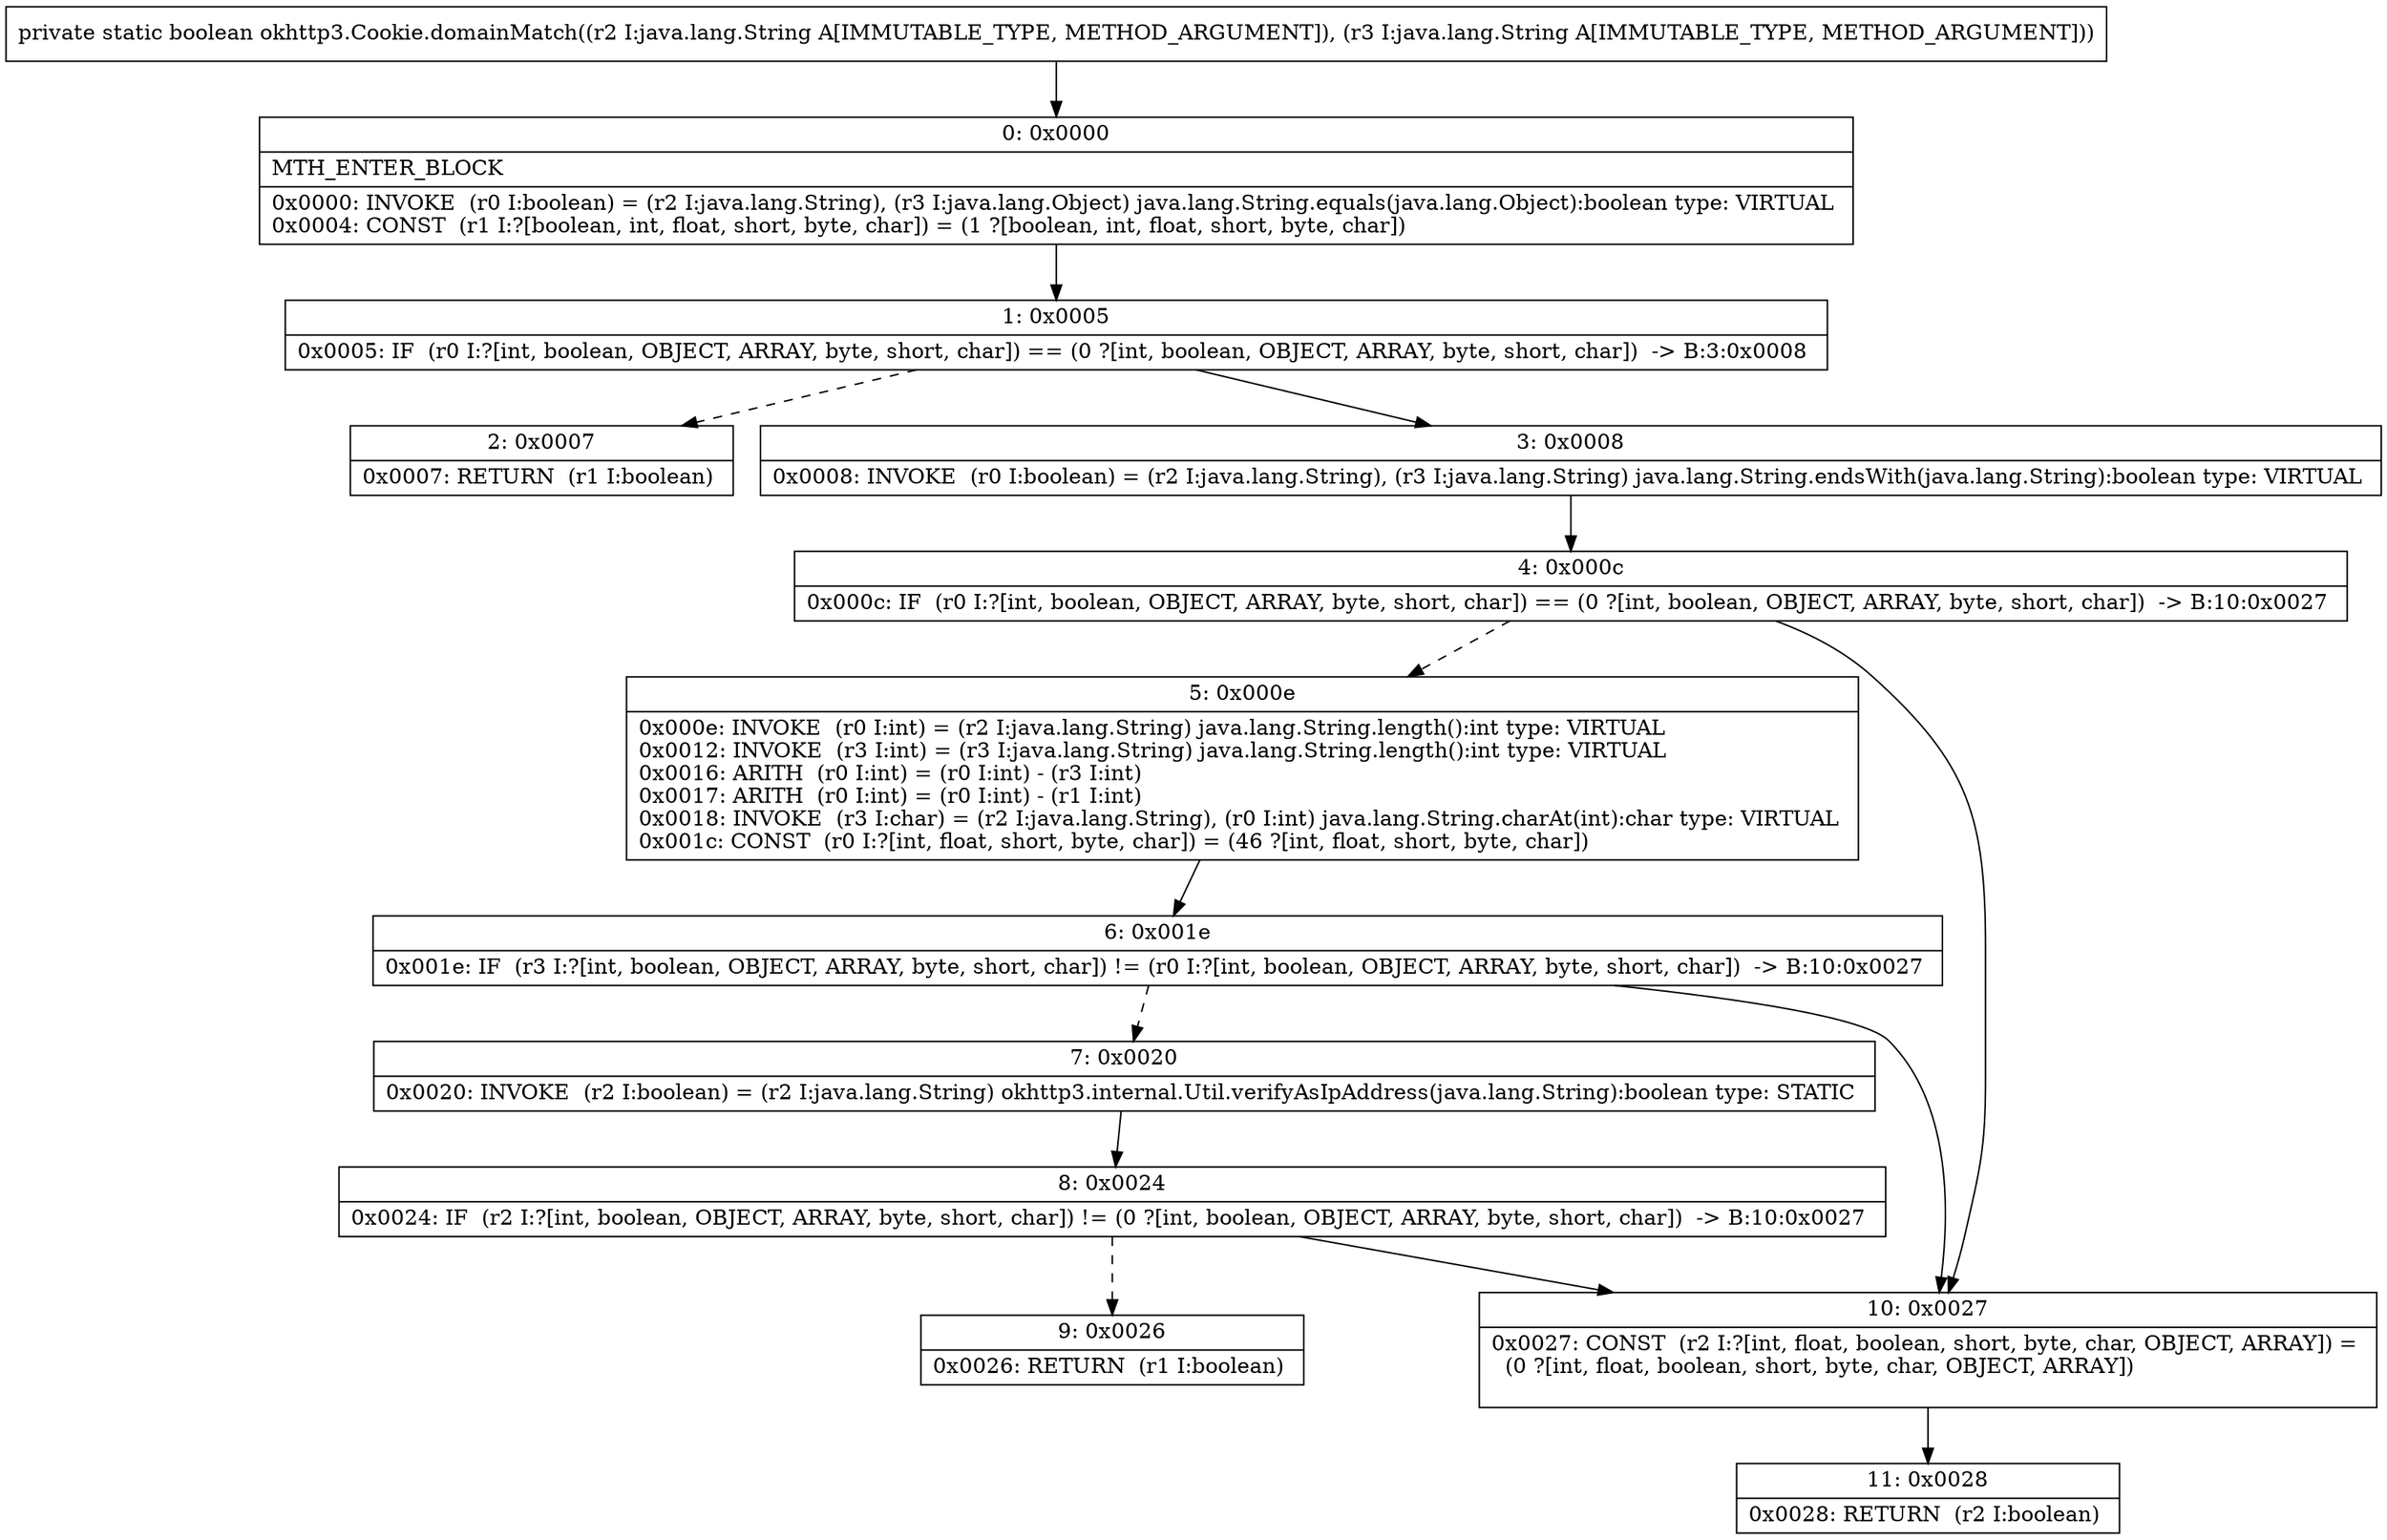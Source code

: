 digraph "CFG forokhttp3.Cookie.domainMatch(Ljava\/lang\/String;Ljava\/lang\/String;)Z" {
Node_0 [shape=record,label="{0\:\ 0x0000|MTH_ENTER_BLOCK\l|0x0000: INVOKE  (r0 I:boolean) = (r2 I:java.lang.String), (r3 I:java.lang.Object) java.lang.String.equals(java.lang.Object):boolean type: VIRTUAL \l0x0004: CONST  (r1 I:?[boolean, int, float, short, byte, char]) = (1 ?[boolean, int, float, short, byte, char]) \l}"];
Node_1 [shape=record,label="{1\:\ 0x0005|0x0005: IF  (r0 I:?[int, boolean, OBJECT, ARRAY, byte, short, char]) == (0 ?[int, boolean, OBJECT, ARRAY, byte, short, char])  \-\> B:3:0x0008 \l}"];
Node_2 [shape=record,label="{2\:\ 0x0007|0x0007: RETURN  (r1 I:boolean) \l}"];
Node_3 [shape=record,label="{3\:\ 0x0008|0x0008: INVOKE  (r0 I:boolean) = (r2 I:java.lang.String), (r3 I:java.lang.String) java.lang.String.endsWith(java.lang.String):boolean type: VIRTUAL \l}"];
Node_4 [shape=record,label="{4\:\ 0x000c|0x000c: IF  (r0 I:?[int, boolean, OBJECT, ARRAY, byte, short, char]) == (0 ?[int, boolean, OBJECT, ARRAY, byte, short, char])  \-\> B:10:0x0027 \l}"];
Node_5 [shape=record,label="{5\:\ 0x000e|0x000e: INVOKE  (r0 I:int) = (r2 I:java.lang.String) java.lang.String.length():int type: VIRTUAL \l0x0012: INVOKE  (r3 I:int) = (r3 I:java.lang.String) java.lang.String.length():int type: VIRTUAL \l0x0016: ARITH  (r0 I:int) = (r0 I:int) \- (r3 I:int) \l0x0017: ARITH  (r0 I:int) = (r0 I:int) \- (r1 I:int) \l0x0018: INVOKE  (r3 I:char) = (r2 I:java.lang.String), (r0 I:int) java.lang.String.charAt(int):char type: VIRTUAL \l0x001c: CONST  (r0 I:?[int, float, short, byte, char]) = (46 ?[int, float, short, byte, char]) \l}"];
Node_6 [shape=record,label="{6\:\ 0x001e|0x001e: IF  (r3 I:?[int, boolean, OBJECT, ARRAY, byte, short, char]) != (r0 I:?[int, boolean, OBJECT, ARRAY, byte, short, char])  \-\> B:10:0x0027 \l}"];
Node_7 [shape=record,label="{7\:\ 0x0020|0x0020: INVOKE  (r2 I:boolean) = (r2 I:java.lang.String) okhttp3.internal.Util.verifyAsIpAddress(java.lang.String):boolean type: STATIC \l}"];
Node_8 [shape=record,label="{8\:\ 0x0024|0x0024: IF  (r2 I:?[int, boolean, OBJECT, ARRAY, byte, short, char]) != (0 ?[int, boolean, OBJECT, ARRAY, byte, short, char])  \-\> B:10:0x0027 \l}"];
Node_9 [shape=record,label="{9\:\ 0x0026|0x0026: RETURN  (r1 I:boolean) \l}"];
Node_10 [shape=record,label="{10\:\ 0x0027|0x0027: CONST  (r2 I:?[int, float, boolean, short, byte, char, OBJECT, ARRAY]) = \l  (0 ?[int, float, boolean, short, byte, char, OBJECT, ARRAY])\l \l}"];
Node_11 [shape=record,label="{11\:\ 0x0028|0x0028: RETURN  (r2 I:boolean) \l}"];
MethodNode[shape=record,label="{private static boolean okhttp3.Cookie.domainMatch((r2 I:java.lang.String A[IMMUTABLE_TYPE, METHOD_ARGUMENT]), (r3 I:java.lang.String A[IMMUTABLE_TYPE, METHOD_ARGUMENT])) }"];
MethodNode -> Node_0;
Node_0 -> Node_1;
Node_1 -> Node_2[style=dashed];
Node_1 -> Node_3;
Node_3 -> Node_4;
Node_4 -> Node_5[style=dashed];
Node_4 -> Node_10;
Node_5 -> Node_6;
Node_6 -> Node_7[style=dashed];
Node_6 -> Node_10;
Node_7 -> Node_8;
Node_8 -> Node_9[style=dashed];
Node_8 -> Node_10;
Node_10 -> Node_11;
}

